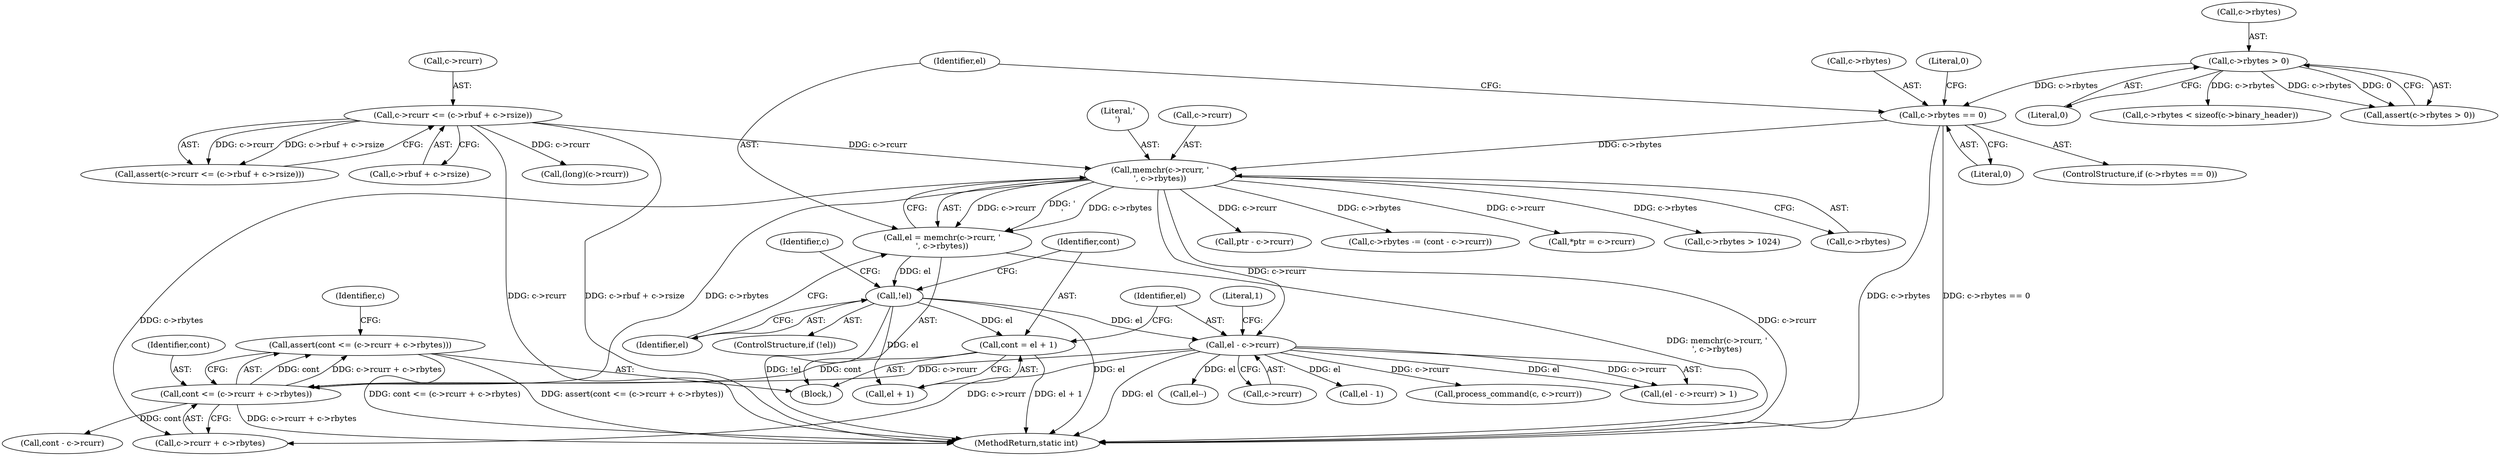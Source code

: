 digraph "0_memcached_d9cd01ede97f4145af9781d448c62a3318952719@API" {
"1000570" [label="(Call,assert(cont <= (c->rcurr + c->rbytes)))"];
"1000571" [label="(Call,cont <= (c->rcurr + c->rbytes))"];
"1000543" [label="(Call,cont = el + 1)"];
"1000493" [label="(Call,!el)"];
"1000482" [label="(Call,el = memchr(c->rcurr, '\n', c->rbytes))"];
"1000484" [label="(Call,memchr(c->rcurr, '\n', c->rbytes))"];
"1000115" [label="(Call,c->rcurr <= (c->rbuf + c->rsize))"];
"1000475" [label="(Call,c->rbytes == 0)"];
"1000127" [label="(Call,c->rbytes > 0)"];
"1000551" [label="(Call,el - c->rcurr)"];
"1000573" [label="(Call,c->rcurr + c->rbytes)"];
"1000572" [label="(Identifier,cont)"];
"1000481" [label="(Literal,0)"];
"1000211" [label="(Call,(long)(c->rcurr))"];
"1000119" [label="(Call,c->rbuf + c->rsize)"];
"1000552" [label="(Identifier,el)"];
"1000494" [label="(Identifier,el)"];
"1000484" [label="(Call,memchr(c->rcurr, '\n', c->rbytes))"];
"1000482" [label="(Call,el = memchr(c->rcurr, '\n', c->rbytes))"];
"1000520" [label="(Call,ptr - c->rcurr)"];
"1000581" [label="(Identifier,c)"];
"1000585" [label="(Call,c->rbytes -= (cont - c->rcurr))"];
"1000114" [label="(Call,assert(c->rcurr <= (c->rbuf + c->rsize)))"];
"1000559" [label="(Call,el - 1)"];
"1000545" [label="(Call,el + 1)"];
"1000580" [label="(Call,process_command(c, c->rcurr))"];
"1000479" [label="(Literal,0)"];
"1000613" [label="(MethodReturn,static int)"];
"1000488" [label="(Literal,'\n')"];
"1000550" [label="(Call,(el - c->rcurr) > 1)"];
"1000544" [label="(Identifier,cont)"];
"1000556" [label="(Literal,1)"];
"1000504" [label="(Call,*ptr = c->rcurr)"];
"1000589" [label="(Call,cont - c->rcurr)"];
"1000115" [label="(Call,c->rcurr <= (c->rbuf + c->rsize))"];
"1000126" [label="(Call,assert(c->rbytes > 0))"];
"1000564" [label="(Call,el--)"];
"1000471" [label="(Block,)"];
"1000499" [label="(Identifier,c)"];
"1000570" [label="(Call,assert(cont <= (c->rcurr + c->rbytes)))"];
"1000571" [label="(Call,cont <= (c->rcurr + c->rbytes))"];
"1000475" [label="(Call,c->rbytes == 0)"];
"1000497" [label="(Call,c->rbytes > 1024)"];
"1000485" [label="(Call,c->rcurr)"];
"1000474" [label="(ControlStructure,if (c->rbytes == 0))"];
"1000116" [label="(Call,c->rcurr)"];
"1000128" [label="(Call,c->rbytes)"];
"1000551" [label="(Call,el - c->rcurr)"];
"1000493" [label="(Call,!el)"];
"1000492" [label="(ControlStructure,if (!el))"];
"1000483" [label="(Identifier,el)"];
"1000127" [label="(Call,c->rbytes > 0)"];
"1000131" [label="(Literal,0)"];
"1000489" [label="(Call,c->rbytes)"];
"1000476" [label="(Call,c->rbytes)"];
"1000195" [label="(Call,c->rbytes < sizeof(c->binary_header))"];
"1000553" [label="(Call,c->rcurr)"];
"1000543" [label="(Call,cont = el + 1)"];
"1000570" -> "1000471"  [label="AST: "];
"1000570" -> "1000571"  [label="CFG: "];
"1000571" -> "1000570"  [label="AST: "];
"1000581" -> "1000570"  [label="CFG: "];
"1000570" -> "1000613"  [label="DDG: cont <= (c->rcurr + c->rbytes)"];
"1000570" -> "1000613"  [label="DDG: assert(cont <= (c->rcurr + c->rbytes))"];
"1000571" -> "1000570"  [label="DDG: cont"];
"1000571" -> "1000570"  [label="DDG: c->rcurr + c->rbytes"];
"1000571" -> "1000573"  [label="CFG: "];
"1000572" -> "1000571"  [label="AST: "];
"1000573" -> "1000571"  [label="AST: "];
"1000571" -> "1000613"  [label="DDG: c->rcurr + c->rbytes"];
"1000543" -> "1000571"  [label="DDG: cont"];
"1000551" -> "1000571"  [label="DDG: c->rcurr"];
"1000484" -> "1000571"  [label="DDG: c->rbytes"];
"1000571" -> "1000589"  [label="DDG: cont"];
"1000543" -> "1000471"  [label="AST: "];
"1000543" -> "1000545"  [label="CFG: "];
"1000544" -> "1000543"  [label="AST: "];
"1000545" -> "1000543"  [label="AST: "];
"1000552" -> "1000543"  [label="CFG: "];
"1000543" -> "1000613"  [label="DDG: el + 1"];
"1000493" -> "1000543"  [label="DDG: el"];
"1000493" -> "1000492"  [label="AST: "];
"1000493" -> "1000494"  [label="CFG: "];
"1000494" -> "1000493"  [label="AST: "];
"1000499" -> "1000493"  [label="CFG: "];
"1000544" -> "1000493"  [label="CFG: "];
"1000493" -> "1000613"  [label="DDG: el"];
"1000493" -> "1000613"  [label="DDG: !el"];
"1000482" -> "1000493"  [label="DDG: el"];
"1000493" -> "1000545"  [label="DDG: el"];
"1000493" -> "1000551"  [label="DDG: el"];
"1000482" -> "1000471"  [label="AST: "];
"1000482" -> "1000484"  [label="CFG: "];
"1000483" -> "1000482"  [label="AST: "];
"1000484" -> "1000482"  [label="AST: "];
"1000494" -> "1000482"  [label="CFG: "];
"1000482" -> "1000613"  [label="DDG: memchr(c->rcurr, '\n', c->rbytes)"];
"1000484" -> "1000482"  [label="DDG: c->rcurr"];
"1000484" -> "1000482"  [label="DDG: '\n'"];
"1000484" -> "1000482"  [label="DDG: c->rbytes"];
"1000484" -> "1000489"  [label="CFG: "];
"1000485" -> "1000484"  [label="AST: "];
"1000488" -> "1000484"  [label="AST: "];
"1000489" -> "1000484"  [label="AST: "];
"1000484" -> "1000613"  [label="DDG: c->rcurr"];
"1000115" -> "1000484"  [label="DDG: c->rcurr"];
"1000475" -> "1000484"  [label="DDG: c->rbytes"];
"1000484" -> "1000497"  [label="DDG: c->rbytes"];
"1000484" -> "1000504"  [label="DDG: c->rcurr"];
"1000484" -> "1000520"  [label="DDG: c->rcurr"];
"1000484" -> "1000551"  [label="DDG: c->rcurr"];
"1000484" -> "1000573"  [label="DDG: c->rbytes"];
"1000484" -> "1000585"  [label="DDG: c->rbytes"];
"1000115" -> "1000114"  [label="AST: "];
"1000115" -> "1000119"  [label="CFG: "];
"1000116" -> "1000115"  [label="AST: "];
"1000119" -> "1000115"  [label="AST: "];
"1000114" -> "1000115"  [label="CFG: "];
"1000115" -> "1000613"  [label="DDG: c->rbuf + c->rsize"];
"1000115" -> "1000613"  [label="DDG: c->rcurr"];
"1000115" -> "1000114"  [label="DDG: c->rcurr"];
"1000115" -> "1000114"  [label="DDG: c->rbuf + c->rsize"];
"1000115" -> "1000211"  [label="DDG: c->rcurr"];
"1000475" -> "1000474"  [label="AST: "];
"1000475" -> "1000479"  [label="CFG: "];
"1000476" -> "1000475"  [label="AST: "];
"1000479" -> "1000475"  [label="AST: "];
"1000481" -> "1000475"  [label="CFG: "];
"1000483" -> "1000475"  [label="CFG: "];
"1000475" -> "1000613"  [label="DDG: c->rbytes"];
"1000475" -> "1000613"  [label="DDG: c->rbytes == 0"];
"1000127" -> "1000475"  [label="DDG: c->rbytes"];
"1000127" -> "1000126"  [label="AST: "];
"1000127" -> "1000131"  [label="CFG: "];
"1000128" -> "1000127"  [label="AST: "];
"1000131" -> "1000127"  [label="AST: "];
"1000126" -> "1000127"  [label="CFG: "];
"1000127" -> "1000126"  [label="DDG: c->rbytes"];
"1000127" -> "1000126"  [label="DDG: 0"];
"1000127" -> "1000195"  [label="DDG: c->rbytes"];
"1000551" -> "1000550"  [label="AST: "];
"1000551" -> "1000553"  [label="CFG: "];
"1000552" -> "1000551"  [label="AST: "];
"1000553" -> "1000551"  [label="AST: "];
"1000556" -> "1000551"  [label="CFG: "];
"1000551" -> "1000613"  [label="DDG: el"];
"1000551" -> "1000550"  [label="DDG: el"];
"1000551" -> "1000550"  [label="DDG: c->rcurr"];
"1000551" -> "1000559"  [label="DDG: el"];
"1000551" -> "1000564"  [label="DDG: el"];
"1000551" -> "1000573"  [label="DDG: c->rcurr"];
"1000551" -> "1000580"  [label="DDG: c->rcurr"];
}
